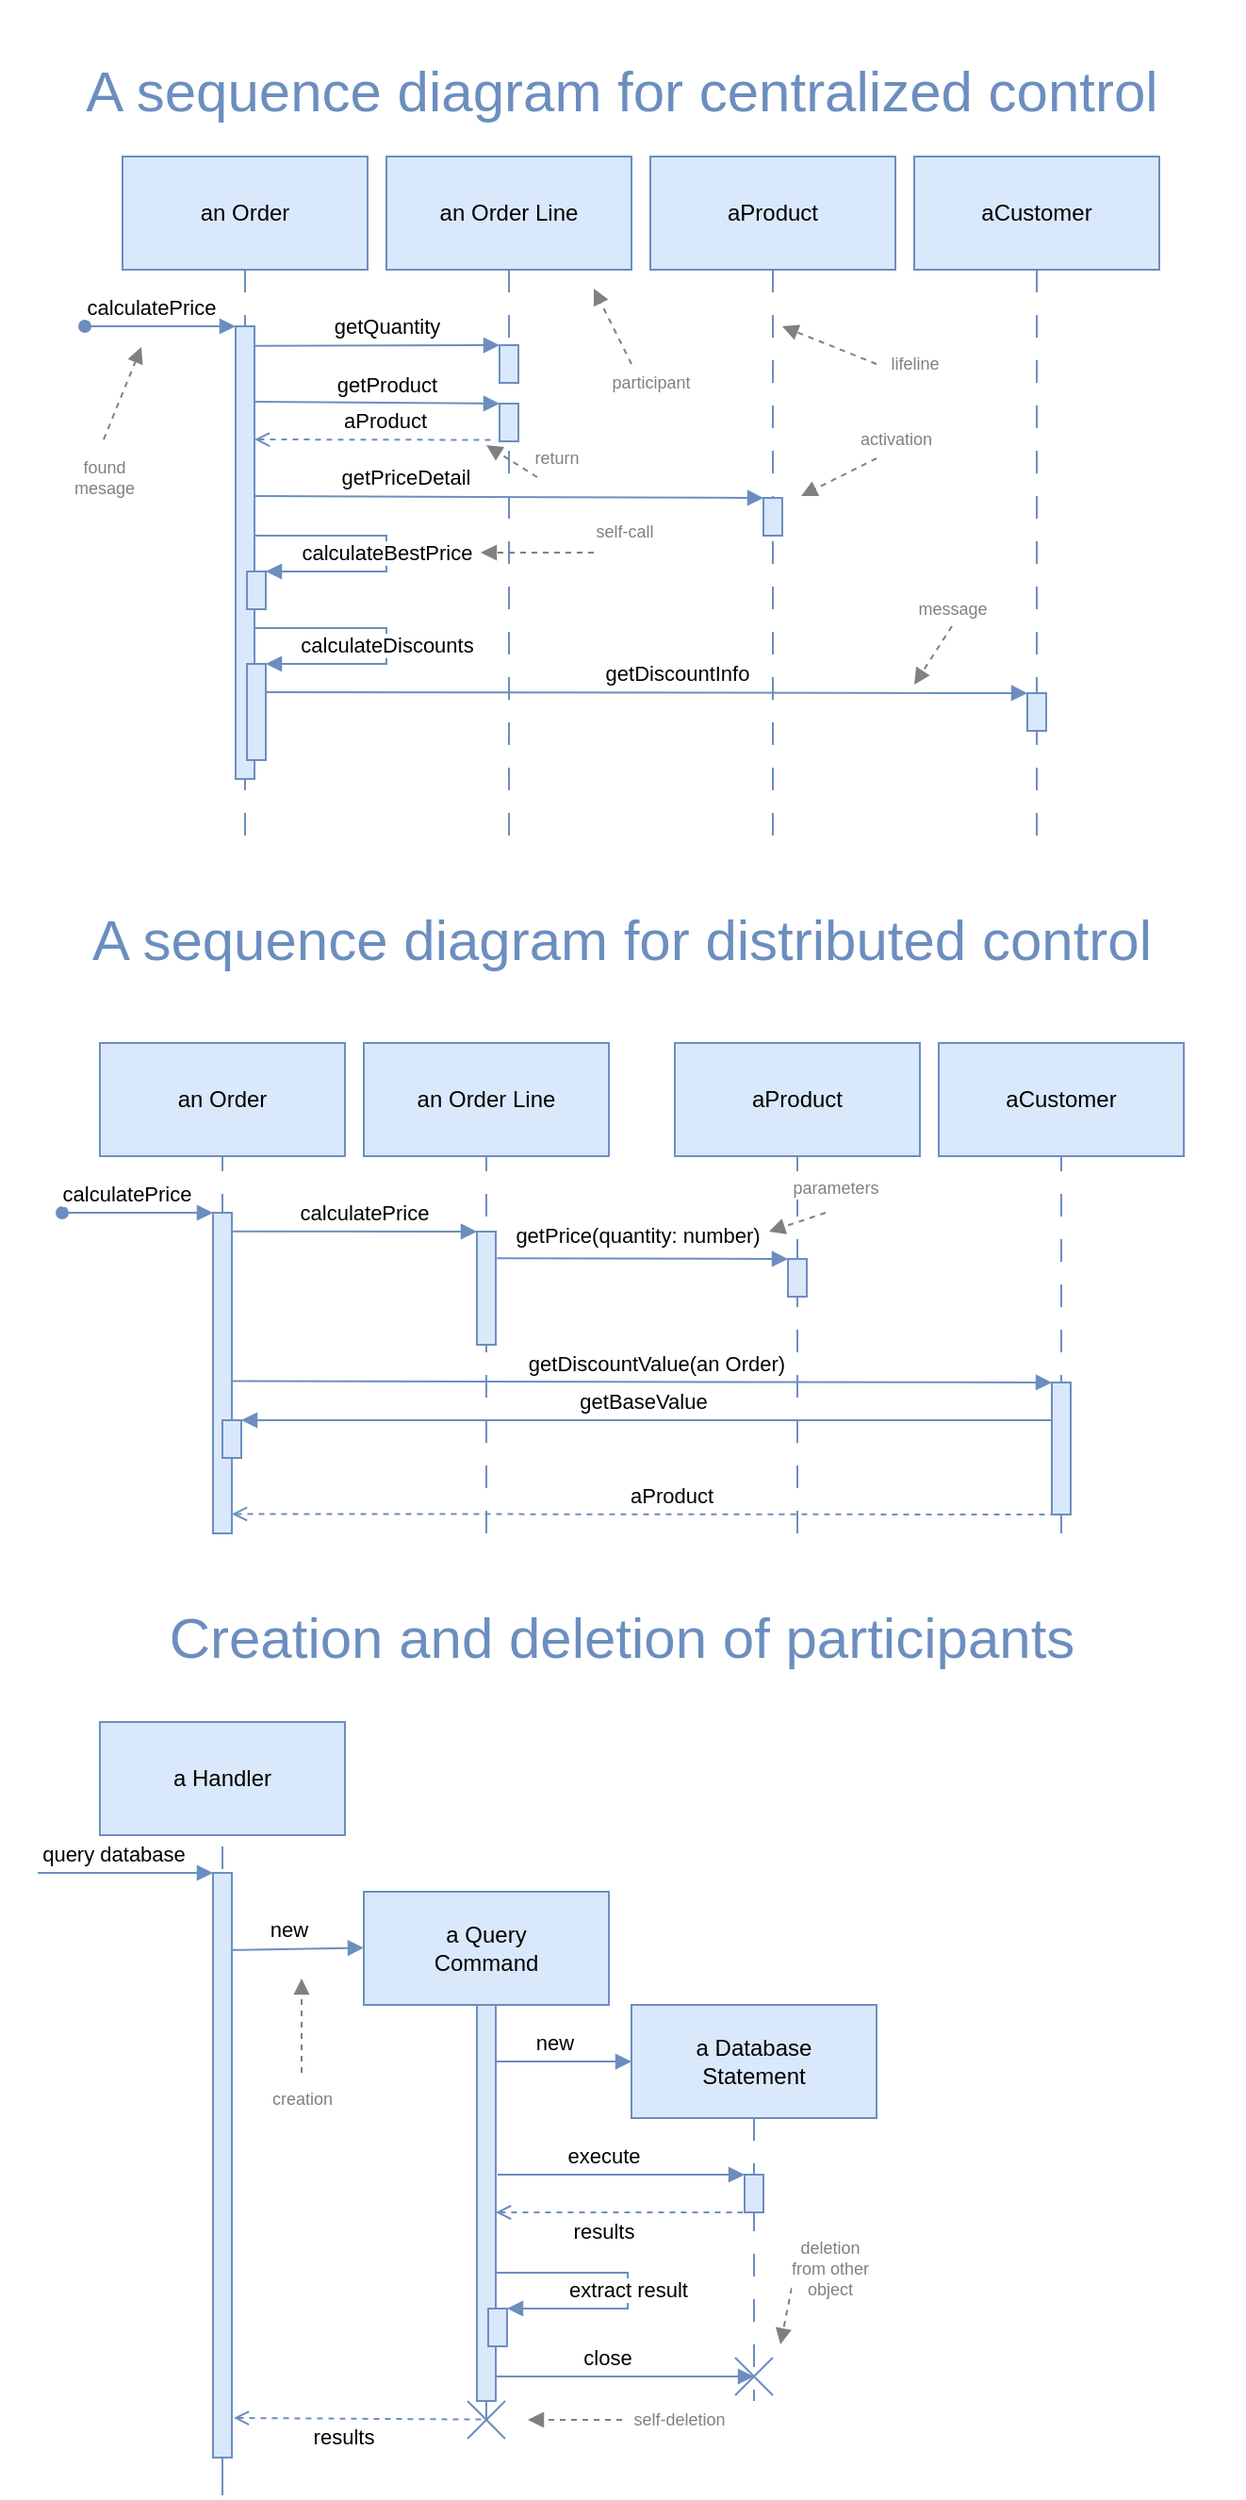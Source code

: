 <mxfile version="21.1.8" type="google">
  <diagram name="Page-1" id="13e1069c-82ec-6db2-03f1-153e76fe0fe0">
    <mxGraphModel grid="1" page="1" gridSize="10" guides="1" tooltips="1" connect="1" arrows="1" fold="1" pageScale="1" pageWidth="1100" pageHeight="850" background="none" math="0" shadow="0">
      <root>
        <mxCell id="0" />
        <mxCell id="1" parent="0" />
        <mxCell id="cv5UvvQQJ9lICfcnM9MM-2" value="an Order" style="html=1;whiteSpace=wrap;fillColor=#dae8fc;strokeColor=#6c8ebf;" vertex="1" parent="1">
          <mxGeometry x="285" y="90" width="130" height="60" as="geometry" />
        </mxCell>
        <mxCell id="cv5UvvQQJ9lICfcnM9MM-3" value="an Order Line" style="html=1;whiteSpace=wrap;fillColor=#dae8fc;strokeColor=#6c8ebf;" vertex="1" parent="1">
          <mxGeometry x="425" y="90" width="130" height="60" as="geometry" />
        </mxCell>
        <mxCell id="cv5UvvQQJ9lICfcnM9MM-4" value="aProduct" style="html=1;whiteSpace=wrap;fillColor=#dae8fc;strokeColor=#6c8ebf;" vertex="1" parent="1">
          <mxGeometry x="565" y="90" width="130" height="60" as="geometry" />
        </mxCell>
        <mxCell id="cv5UvvQQJ9lICfcnM9MM-5" value="aCustomer" style="html=1;whiteSpace=wrap;fillColor=#dae8fc;strokeColor=#6c8ebf;" vertex="1" parent="1">
          <mxGeometry x="705" y="90" width="130" height="60" as="geometry" />
        </mxCell>
        <mxCell id="cv5UvvQQJ9lICfcnM9MM-12" value="calculatePrice" style="endArrow=block;startArrow=oval;html=1;rounded=0;entryX=0;entryY=1;entryDx=0;entryDy=0;startFill=1;endFill=1;fillColor=#dae8fc;strokeColor=#6c8ebf;" edge="1" parent="1" target="cv5UvvQQJ9lICfcnM9MM-11">
          <mxGeometry x="-0.143" y="10" width="50" height="50" relative="1" as="geometry">
            <mxPoint x="265" y="180" as="sourcePoint" />
            <mxPoint x="325" y="160" as="targetPoint" />
            <mxPoint as="offset" />
          </mxGeometry>
        </mxCell>
        <mxCell id="cv5UvvQQJ9lICfcnM9MM-15" value="&lt;div style=&quot;text-align: start; font-size: 30px;&quot; title=&quot;Page 48&quot; class=&quot;page&quot;&gt;&lt;div class=&quot;layoutArea&quot; style=&quot;font-size: 30px;&quot;&gt;&lt;div class=&quot;column&quot; style=&quot;font-size: 30px;&quot;&gt;&lt;p style=&quot;font-size: 30px;&quot;&gt;A sequence diagram for centralized control&lt;/p&gt;&lt;/div&gt;&lt;/div&gt;&lt;/div&gt;" style="text;html=1;align=center;verticalAlign=middle;whiteSpace=wrap;rounded=0;fontSize=30;fontColor=#6C8EBF;" vertex="1" parent="1">
          <mxGeometry x="220" y="40" width="660" height="30" as="geometry" />
        </mxCell>
        <mxCell id="cv5UvvQQJ9lICfcnM9MM-17" value="" style="endArrow=none;dashed=1;html=1;rounded=0;targetPerimeterSpacing=0;sourcePerimeterSpacing=0;jumpSize=6;dashPattern=12 12;entryX=0.5;entryY=1;entryDx=0;entryDy=0;fillColor=#dae8fc;strokeColor=#6c8ebf;" edge="1" parent="1" target="cv5UvvQQJ9lICfcnM9MM-3">
          <mxGeometry width="50" height="50" relative="1" as="geometry">
            <mxPoint x="490" y="450" as="sourcePoint" />
            <mxPoint x="490" y="180" as="targetPoint" />
          </mxGeometry>
        </mxCell>
        <mxCell id="cv5UvvQQJ9lICfcnM9MM-16" value="" style="rounded=0;whiteSpace=wrap;html=1;direction=south;fillColor=#dae8fc;strokeColor=#6c8ebf;" vertex="1" parent="1">
          <mxGeometry x="485" y="190" width="10" height="20" as="geometry" />
        </mxCell>
        <mxCell id="cv5UvvQQJ9lICfcnM9MM-18" value="getQuantity" style="endArrow=block;html=1;rounded=0;entryX=0;entryY=1;entryDx=0;entryDy=0;exitX=0.043;exitY=0;exitDx=0;exitDy=0;exitPerimeter=0;endFill=1;fillColor=#dae8fc;strokeColor=#6c8ebf;" edge="1" parent="1" source="cv5UvvQQJ9lICfcnM9MM-11" target="cv5UvvQQJ9lICfcnM9MM-16">
          <mxGeometry x="0.076" y="10" width="50" height="50" relative="1" as="geometry">
            <mxPoint x="385" y="240" as="sourcePoint" />
            <mxPoint x="435" y="190" as="targetPoint" />
            <mxPoint as="offset" />
          </mxGeometry>
        </mxCell>
        <mxCell id="cv5UvvQQJ9lICfcnM9MM-19" value="" style="rounded=0;whiteSpace=wrap;html=1;direction=south;fillColor=#dae8fc;strokeColor=#6c8ebf;" vertex="1" parent="1">
          <mxGeometry x="485" y="221" width="10" height="20" as="geometry" />
        </mxCell>
        <mxCell id="cv5UvvQQJ9lICfcnM9MM-20" value="getProduct" style="endArrow=block;html=1;rounded=0;entryX=0;entryY=1;entryDx=0;entryDy=0;exitX=0.043;exitY=0;exitDx=0;exitDy=0;exitPerimeter=0;endFill=1;fillColor=#dae8fc;strokeColor=#6c8ebf;" edge="1" parent="1" target="cv5UvvQQJ9lICfcnM9MM-19">
          <mxGeometry x="0.072" y="10" width="50" height="50" relative="1" as="geometry">
            <mxPoint x="355" y="220" as="sourcePoint" />
            <mxPoint x="435" y="221" as="targetPoint" />
            <mxPoint as="offset" />
          </mxGeometry>
        </mxCell>
        <mxCell id="cv5UvvQQJ9lICfcnM9MM-21" value="aProduct" style="endArrow=none;html=1;rounded=0;entryX=0.963;entryY=1.169;entryDx=0;entryDy=0;exitX=0.25;exitY=0;exitDx=0;exitDy=0;endFill=0;dashed=1;entryPerimeter=0;startArrow=open;startFill=0;fillColor=#dae8fc;strokeColor=#6c8ebf;" edge="1" parent="1" source="cv5UvvQQJ9lICfcnM9MM-11" target="cv5UvvQQJ9lICfcnM9MM-19">
          <mxGeometry x="0.072" y="10" width="50" height="50" relative="1" as="geometry">
            <mxPoint x="355" y="241" as="sourcePoint" />
            <mxPoint x="485" y="242" as="targetPoint" />
            <mxPoint as="offset" />
          </mxGeometry>
        </mxCell>
        <mxCell id="cv5UvvQQJ9lICfcnM9MM-26" value="" style="endArrow=none;dashed=1;html=1;rounded=0;targetPerimeterSpacing=0;sourcePerimeterSpacing=0;jumpSize=6;dashPattern=12 12;entryX=0.5;entryY=1;entryDx=0;entryDy=0;fillColor=#dae8fc;strokeColor=#6c8ebf;" edge="1" parent="1" target="cv5UvvQQJ9lICfcnM9MM-4">
          <mxGeometry width="50" height="50" relative="1" as="geometry">
            <mxPoint x="630" y="450" as="sourcePoint" />
            <mxPoint x="629.66" y="180" as="targetPoint" />
          </mxGeometry>
        </mxCell>
        <mxCell id="cv5UvvQQJ9lICfcnM9MM-27" value="" style="endArrow=none;dashed=1;html=1;rounded=0;targetPerimeterSpacing=0;sourcePerimeterSpacing=0;jumpSize=6;arcSize=20;dashPattern=12 12;entryX=0.5;entryY=1;entryDx=0;entryDy=0;fillColor=#dae8fc;strokeColor=#6c8ebf;" edge="1" parent="1" target="cv5UvvQQJ9lICfcnM9MM-5">
          <mxGeometry width="50" height="50" relative="1" as="geometry">
            <mxPoint x="770" y="450" as="sourcePoint" />
            <mxPoint x="769.66" y="180" as="targetPoint" />
          </mxGeometry>
        </mxCell>
        <mxCell id="cv5UvvQQJ9lICfcnM9MM-28" value="" style="rounded=0;whiteSpace=wrap;html=1;direction=south;fillColor=#dae8fc;strokeColor=#6c8ebf;" vertex="1" parent="1">
          <mxGeometry x="625" y="271" width="10" height="20" as="geometry" />
        </mxCell>
        <mxCell id="cv5UvvQQJ9lICfcnM9MM-29" value="getPriceDetail" style="endArrow=block;html=1;rounded=0;entryX=0;entryY=1;entryDx=0;entryDy=0;endFill=1;fillColor=#dae8fc;strokeColor=#6c8ebf;" edge="1" parent="1" target="cv5UvvQQJ9lICfcnM9MM-28">
          <mxGeometry x="-0.408" y="10" width="50" height="50" relative="1" as="geometry">
            <mxPoint x="355" y="270" as="sourcePoint" />
            <mxPoint x="575" y="271" as="targetPoint" />
            <mxPoint as="offset" />
          </mxGeometry>
        </mxCell>
        <mxCell id="cv5UvvQQJ9lICfcnM9MM-31" value="calculateBestPrice" style="endArrow=block;html=1;rounded=0;exitX=0.043;exitY=0;exitDx=0;exitDy=0;exitPerimeter=0;edgeStyle=orthogonalEdgeStyle;entryX=0;entryY=0;entryDx=0;entryDy=0;endFill=1;fillColor=#dae8fc;strokeColor=#6c8ebf;" edge="1" parent="1" target="cv5UvvQQJ9lICfcnM9MM-30">
          <mxGeometry x="0.033" width="50" height="50" relative="1" as="geometry">
            <mxPoint x="355" y="291" as="sourcePoint" />
            <mxPoint x="365" y="310" as="targetPoint" />
            <mxPoint as="offset" />
            <Array as="points">
              <mxPoint x="425" y="291" />
              <mxPoint x="425" y="310" />
            </Array>
          </mxGeometry>
        </mxCell>
        <mxCell id="cv5UvvQQJ9lICfcnM9MM-33" value="calculateDiscounts" style="endArrow=block;html=1;rounded=0;exitX=0.043;exitY=0;exitDx=0;exitDy=0;exitPerimeter=0;edgeStyle=orthogonalEdgeStyle;entryX=0;entryY=0;entryDx=0;entryDy=0;endFill=1;fillColor=#dae8fc;strokeColor=#6c8ebf;" edge="1" parent="1" target="cv5UvvQQJ9lICfcnM9MM-32">
          <mxGeometry x="0.031" width="50" height="50" relative="1" as="geometry">
            <mxPoint x="355" y="340" as="sourcePoint" />
            <mxPoint x="365" y="359" as="targetPoint" />
            <mxPoint as="offset" />
            <Array as="points">
              <mxPoint x="425" y="340" />
              <mxPoint x="425" y="359" />
            </Array>
          </mxGeometry>
        </mxCell>
        <mxCell id="cv5UvvQQJ9lICfcnM9MM-35" value="getDiscountInfo" style="endArrow=block;html=1;rounded=0;entryX=0;entryY=1;entryDx=0;entryDy=0;endFill=1;fillColor=#dae8fc;strokeColor=#6c8ebf;" edge="1" parent="1" target="cv5UvvQQJ9lICfcnM9MM-34">
          <mxGeometry x="0.076" y="10" width="50" height="50" relative="1" as="geometry">
            <mxPoint x="361" y="374" as="sourcePoint" />
            <mxPoint x="581" y="375" as="targetPoint" />
            <mxPoint as="offset" />
          </mxGeometry>
        </mxCell>
        <mxCell id="cv5UvvQQJ9lICfcnM9MM-36" value="" style="endArrow=none;dashed=1;html=1;rounded=0;fillColor=#dae8fc;strokeColor=#6c8ebf;" edge="1" parent="1" target="cv5UvvQQJ9lICfcnM9MM-34">
          <mxGeometry width="50" height="50" relative="1" as="geometry">
            <mxPoint x="770" y="390" as="sourcePoint" />
            <mxPoint x="769.66" y="180" as="targetPoint" />
          </mxGeometry>
        </mxCell>
        <mxCell id="cv5UvvQQJ9lICfcnM9MM-34" value="" style="rounded=0;whiteSpace=wrap;html=1;direction=south;fillColor=#dae8fc;strokeColor=#6c8ebf;" vertex="1" parent="1">
          <mxGeometry x="765" y="374.5" width="10" height="20" as="geometry" />
        </mxCell>
        <mxCell id="cv5UvvQQJ9lICfcnM9MM-39" value="" style="endArrow=none;dashed=1;html=1;rounded=0;targetPerimeterSpacing=0;sourcePerimeterSpacing=0;jumpSize=6;dashPattern=12 12;entryX=0.5;entryY=1;entryDx=0;entryDy=0;fillColor=#dae8fc;strokeColor=#6c8ebf;" edge="1" parent="1">
          <mxGeometry width="50" height="50" relative="1" as="geometry">
            <mxPoint x="350" y="450" as="sourcePoint" />
            <mxPoint x="350" y="150" as="targetPoint" />
          </mxGeometry>
        </mxCell>
        <mxCell id="cv5UvvQQJ9lICfcnM9MM-41" value="found &lt;br style=&quot;font-size: 9px;&quot;&gt;mesage" style="endArrow=block;html=1;rounded=0;strokeColor=#808080;dashed=1;endFill=1;fontSize=9;fillColor=#dae8fc;fontColor=#808080;" edge="1" parent="1">
          <mxGeometry x="-1" y="-20" width="50" height="50" relative="1" as="geometry">
            <mxPoint x="275" y="240" as="sourcePoint" />
            <mxPoint x="295" y="191" as="targetPoint" />
            <mxPoint x="-19" y="12" as="offset" />
          </mxGeometry>
        </mxCell>
        <mxCell id="cv5UvvQQJ9lICfcnM9MM-42" value="participant" style="endArrow=block;html=1;rounded=0;strokeColor=#808080;dashed=1;endFill=1;fontSize=9;fillColor=#dae8fc;fontColor=#808080;" edge="1" parent="1">
          <mxGeometry x="-1" y="-14" width="50" height="50" relative="1" as="geometry">
            <mxPoint x="555" y="200" as="sourcePoint" />
            <mxPoint x="535" y="160" as="targetPoint" />
            <mxPoint x="-3" y="16" as="offset" />
          </mxGeometry>
        </mxCell>
        <mxCell id="cv5UvvQQJ9lICfcnM9MM-43" value="lifeline" style="endArrow=block;html=1;rounded=0;strokeColor=#808080;dashed=1;endFill=1;fontSize=9;fillColor=#dae8fc;fontColor=#808080;" edge="1" parent="1">
          <mxGeometry x="-1" y="-20" width="50" height="50" relative="1" as="geometry">
            <mxPoint x="685" y="200" as="sourcePoint" />
            <mxPoint x="635" y="180" as="targetPoint" />
            <mxPoint x="13" y="19" as="offset" />
          </mxGeometry>
        </mxCell>
        <mxCell id="cv5UvvQQJ9lICfcnM9MM-44" value="activation" style="endArrow=block;html=1;rounded=0;strokeColor=#808080;dashed=1;endFill=1;fontSize=9;fillColor=#dae8fc;fontColor=#808080;" edge="1" parent="1">
          <mxGeometry x="-1" y="-14" width="50" height="50" relative="1" as="geometry">
            <mxPoint x="685" y="250" as="sourcePoint" />
            <mxPoint x="645" y="270" as="targetPoint" />
            <mxPoint x="16" y="3" as="offset" />
          </mxGeometry>
        </mxCell>
        <mxCell id="cv5UvvQQJ9lICfcnM9MM-45" value="message" style="endArrow=block;html=1;rounded=0;strokeColor=#808080;dashed=1;endFill=1;fontSize=9;fillColor=#dae8fc;fontColor=#808080;" edge="1" parent="1">
          <mxGeometry x="-1" y="-9" width="50" height="50" relative="1" as="geometry">
            <mxPoint x="725" y="339" as="sourcePoint" />
            <mxPoint x="705" y="370" as="targetPoint" />
            <mxPoint x="8" y="-4" as="offset" />
          </mxGeometry>
        </mxCell>
        <mxCell id="cv5UvvQQJ9lICfcnM9MM-46" value="self-call" style="endArrow=block;html=1;rounded=0;strokeColor=#808080;dashed=1;endFill=1;fontSize=9;fillColor=#dae8fc;fontColor=#808080;" edge="1" parent="1">
          <mxGeometry x="-1" y="-19" width="50" height="50" relative="1" as="geometry">
            <mxPoint x="535" y="300" as="sourcePoint" />
            <mxPoint x="475" y="300" as="targetPoint" />
            <mxPoint x="16" y="8" as="offset" />
          </mxGeometry>
        </mxCell>
        <mxCell id="cv5UvvQQJ9lICfcnM9MM-47" value="return" style="endArrow=block;html=1;rounded=0;strokeColor=#808080;dashed=1;endFill=1;fontSize=9;fillColor=#dae8fc;fontColor=#808080;" edge="1" parent="1">
          <mxGeometry x="-1" y="-14" width="50" height="50" relative="1" as="geometry">
            <mxPoint x="505" y="260" as="sourcePoint" />
            <mxPoint x="478" y="243" as="targetPoint" />
            <mxPoint x="3" y="2" as="offset" />
          </mxGeometry>
        </mxCell>
        <mxCell id="cv5UvvQQJ9lICfcnM9MM-11" value="" style="rounded=0;whiteSpace=wrap;html=1;direction=south;fillColor=#dae8fc;strokeColor=#6c8ebf;" vertex="1" parent="1">
          <mxGeometry x="345" y="180" width="10" height="240" as="geometry" />
        </mxCell>
        <mxCell id="cv5UvvQQJ9lICfcnM9MM-30" value="" style="rounded=0;whiteSpace=wrap;html=1;direction=south;fillColor=#dae8fc;strokeColor=#6c8ebf;" vertex="1" parent="1">
          <mxGeometry x="351" y="310" width="10" height="20" as="geometry" />
        </mxCell>
        <mxCell id="cv5UvvQQJ9lICfcnM9MM-32" value="" style="rounded=0;whiteSpace=wrap;html=1;direction=south;fillColor=#dae8fc;strokeColor=#6c8ebf;" vertex="1" parent="1">
          <mxGeometry x="351" y="359" width="10" height="51" as="geometry" />
        </mxCell>
        <mxCell id="cv5UvvQQJ9lICfcnM9MM-48" value="&lt;div style=&quot;text-align: start; font-size: 30px;&quot; title=&quot;Page 48&quot; class=&quot;page&quot;&gt;&lt;div class=&quot;layoutArea&quot; style=&quot;font-size: 30px;&quot;&gt;&lt;div class=&quot;column&quot; style=&quot;font-size: 30px;&quot;&gt;&lt;p style=&quot;font-size: 30px;&quot;&gt;A sequence diagram for distributed control&lt;/p&gt;&lt;/div&gt;&lt;/div&gt;&lt;/div&gt;" style="text;html=1;align=center;verticalAlign=middle;whiteSpace=wrap;rounded=0;fontSize=30;fontColor=#6C8EBF;" vertex="1" parent="1">
          <mxGeometry x="220" y="490" width="660" height="30" as="geometry" />
        </mxCell>
        <mxCell id="cv5UvvQQJ9lICfcnM9MM-49" value="an Order" style="html=1;whiteSpace=wrap;fillColor=#dae8fc;strokeColor=#6c8ebf;" vertex="1" parent="1">
          <mxGeometry x="273" y="560" width="130" height="60" as="geometry" />
        </mxCell>
        <mxCell id="cv5UvvQQJ9lICfcnM9MM-50" value="an Order Line" style="html=1;whiteSpace=wrap;fillColor=#dae8fc;strokeColor=#6c8ebf;" vertex="1" parent="1">
          <mxGeometry x="413" y="560" width="130" height="60" as="geometry" />
        </mxCell>
        <mxCell id="cv5UvvQQJ9lICfcnM9MM-51" value="aProduct" style="html=1;whiteSpace=wrap;fillColor=#dae8fc;strokeColor=#6c8ebf;" vertex="1" parent="1">
          <mxGeometry x="578" y="560" width="130" height="60" as="geometry" />
        </mxCell>
        <mxCell id="cv5UvvQQJ9lICfcnM9MM-52" value="aCustomer" style="html=1;whiteSpace=wrap;fillColor=#dae8fc;strokeColor=#6c8ebf;" vertex="1" parent="1">
          <mxGeometry x="718" y="560" width="130" height="60" as="geometry" />
        </mxCell>
        <mxCell id="cv5UvvQQJ9lICfcnM9MM-53" value="calculatePrice" style="endArrow=block;startArrow=oval;html=1;rounded=0;entryX=0;entryY=1;entryDx=0;entryDy=0;startFill=1;endFill=1;fillColor=#dae8fc;strokeColor=#6c8ebf;" edge="1" parent="1" target="cv5UvvQQJ9lICfcnM9MM-77">
          <mxGeometry x="-0.146" y="10" width="50" height="50" relative="1" as="geometry">
            <mxPoint x="253" y="650" as="sourcePoint" />
            <mxPoint x="313" y="630" as="targetPoint" />
            <mxPoint as="offset" />
          </mxGeometry>
        </mxCell>
        <mxCell id="cv5UvvQQJ9lICfcnM9MM-54" value="" style="endArrow=none;dashed=1;html=1;rounded=0;targetPerimeterSpacing=0;sourcePerimeterSpacing=0;jumpSize=6;dashPattern=12 12;entryX=0.5;entryY=1;entryDx=0;entryDy=0;fillColor=#dae8fc;strokeColor=#6c8ebf;" edge="1" parent="1" target="cv5UvvQQJ9lICfcnM9MM-50">
          <mxGeometry width="50" height="50" relative="1" as="geometry">
            <mxPoint x="478" y="820" as="sourcePoint" />
            <mxPoint x="478" y="650" as="targetPoint" />
          </mxGeometry>
        </mxCell>
        <mxCell id="cv5UvvQQJ9lICfcnM9MM-55" value="" style="rounded=0;whiteSpace=wrap;html=1;direction=south;fillColor=#dae8fc;strokeColor=#6c8ebf;" vertex="1" parent="1">
          <mxGeometry x="473" y="660" width="10" height="60" as="geometry" />
        </mxCell>
        <mxCell id="cv5UvvQQJ9lICfcnM9MM-56" value="calculatePrice" style="endArrow=block;html=1;rounded=0;entryX=0;entryY=1;entryDx=0;entryDy=0;exitX=0.058;exitY=0.014;exitDx=0;exitDy=0;exitPerimeter=0;endFill=1;fillColor=#dae8fc;strokeColor=#6c8ebf;" edge="1" parent="1" source="cv5UvvQQJ9lICfcnM9MM-77" target="cv5UvvQQJ9lICfcnM9MM-55">
          <mxGeometry x="0.076" y="10" width="50" height="50" relative="1" as="geometry">
            <mxPoint x="373" y="710" as="sourcePoint" />
            <mxPoint x="423" y="660" as="targetPoint" />
            <mxPoint as="offset" />
          </mxGeometry>
        </mxCell>
        <mxCell id="cv5UvvQQJ9lICfcnM9MM-63" value="getPrice(quantity: number)" style="endArrow=block;html=1;rounded=0;endFill=1;fillColor=#dae8fc;strokeColor=#6c8ebf;exitX=0.235;exitY=-0.064;exitDx=0;exitDy=0;exitPerimeter=0;" edge="1" parent="1" source="cv5UvvQQJ9lICfcnM9MM-55">
          <mxGeometry x="-0.032" y="13" width="50" height="50" relative="1" as="geometry">
            <mxPoint x="498" y="674.5" as="sourcePoint" />
            <mxPoint x="638" y="674.5" as="targetPoint" />
            <mxPoint y="1" as="offset" />
          </mxGeometry>
        </mxCell>
        <mxCell id="cv5UvvQQJ9lICfcnM9MM-66" value="getDiscountValue(an Order)" style="endArrow=block;html=1;rounded=0;entryX=0;entryY=1;entryDx=0;entryDy=0;endFill=1;fillColor=#dae8fc;strokeColor=#6c8ebf;exitX=0.525;exitY=-0.043;exitDx=0;exitDy=0;exitPerimeter=0;" edge="1" parent="1" source="cv5UvvQQJ9lICfcnM9MM-77" target="cv5UvvQQJ9lICfcnM9MM-68">
          <mxGeometry x="0.035" y="10" width="50" height="50" relative="1" as="geometry">
            <mxPoint x="349" y="844" as="sourcePoint" />
            <mxPoint x="569" y="845" as="targetPoint" />
            <mxPoint as="offset" />
          </mxGeometry>
        </mxCell>
        <mxCell id="cv5UvvQQJ9lICfcnM9MM-69" value="" style="endArrow=none;dashed=1;html=1;rounded=0;targetPerimeterSpacing=0;sourcePerimeterSpacing=0;jumpSize=6;dashPattern=12 12;entryX=0.5;entryY=1;entryDx=0;entryDy=0;fillColor=#dae8fc;strokeColor=#6c8ebf;exitX=1;exitY=0.5;exitDx=0;exitDy=0;" edge="1" parent="1" source="cv5UvvQQJ9lICfcnM9MM-77">
          <mxGeometry width="50" height="50" relative="1" as="geometry">
            <mxPoint x="338" y="840" as="sourcePoint" />
            <mxPoint x="338" y="620" as="targetPoint" />
          </mxGeometry>
        </mxCell>
        <mxCell id="cv5UvvQQJ9lICfcnM9MM-77" value="" style="rounded=0;whiteSpace=wrap;html=1;direction=south;fillColor=#dae8fc;strokeColor=#6c8ebf;" vertex="1" parent="1">
          <mxGeometry x="333" y="650" width="10" height="170" as="geometry" />
        </mxCell>
        <mxCell id="cv5UvvQQJ9lICfcnM9MM-79" value="" style="rounded=0;whiteSpace=wrap;html=1;direction=south;fillColor=#dae8fc;strokeColor=#6c8ebf;" vertex="1" parent="1">
          <mxGeometry x="338" y="760" width="10" height="20" as="geometry" />
        </mxCell>
        <mxCell id="cv5UvvQQJ9lICfcnM9MM-81" value="" style="endArrow=none;dashed=1;html=1;rounded=0;targetPerimeterSpacing=0;sourcePerimeterSpacing=0;jumpSize=6;dashPattern=12 12;entryX=0.5;entryY=1;entryDx=0;entryDy=0;fillColor=#dae8fc;strokeColor=#6c8ebf;" edge="1" parent="1" target="cv5UvvQQJ9lICfcnM9MM-51">
          <mxGeometry width="50" height="50" relative="1" as="geometry">
            <mxPoint x="643" y="820" as="sourcePoint" />
            <mxPoint x="643" y="620" as="targetPoint" />
          </mxGeometry>
        </mxCell>
        <mxCell id="cv5UvvQQJ9lICfcnM9MM-62" value="" style="rounded=0;whiteSpace=wrap;html=1;direction=south;fillColor=#dae8fc;strokeColor=#6c8ebf;" vertex="1" parent="1">
          <mxGeometry x="638" y="674.5" width="10" height="20" as="geometry" />
        </mxCell>
        <mxCell id="cv5UvvQQJ9lICfcnM9MM-82" value="" style="endArrow=none;dashed=1;html=1;rounded=0;targetPerimeterSpacing=0;sourcePerimeterSpacing=0;jumpSize=6;arcSize=20;dashPattern=12 12;entryX=0.5;entryY=1;entryDx=0;entryDy=0;fillColor=#dae8fc;strokeColor=#6c8ebf;" edge="1" parent="1" target="cv5UvvQQJ9lICfcnM9MM-52">
          <mxGeometry width="50" height="50" relative="1" as="geometry">
            <mxPoint x="783" y="820" as="sourcePoint" />
            <mxPoint x="783" y="620" as="targetPoint" />
          </mxGeometry>
        </mxCell>
        <mxCell id="cv5UvvQQJ9lICfcnM9MM-68" value="" style="rounded=0;whiteSpace=wrap;html=1;direction=south;fillColor=#dae8fc;strokeColor=#6c8ebf;" vertex="1" parent="1">
          <mxGeometry x="778" y="740" width="10" height="70" as="geometry" />
        </mxCell>
        <mxCell id="cv5UvvQQJ9lICfcnM9MM-83" value="getBaseValue" style="endArrow=block;html=1;rounded=0;endFill=1;fillColor=#dae8fc;strokeColor=#6c8ebf;exitX=0.374;exitY=0.022;exitDx=0;exitDy=0;exitPerimeter=0;entryX=0;entryY=0;entryDx=0;entryDy=0;" edge="1" parent="1" target="cv5UvvQQJ9lICfcnM9MM-79">
          <mxGeometry x="0.011" y="-10" width="50" height="50" relative="1" as="geometry">
            <mxPoint x="778" y="760" as="sourcePoint" />
            <mxPoint x="358" y="760" as="targetPoint" />
            <mxPoint as="offset" />
          </mxGeometry>
        </mxCell>
        <mxCell id="cv5UvvQQJ9lICfcnM9MM-84" value="aProduct" style="endArrow=none;html=1;rounded=0;entryX=1;entryY=1;entryDx=0;entryDy=0;exitX=0.25;exitY=0;exitDx=0;exitDy=0;endFill=0;dashed=1;startArrow=open;startFill=0;fillColor=#dae8fc;strokeColor=#6c8ebf;" edge="1" parent="1" target="cv5UvvQQJ9lICfcnM9MM-68">
          <mxGeometry x="0.072" y="10" width="50" height="50" relative="1" as="geometry">
            <mxPoint x="343" y="809.71" as="sourcePoint" />
            <mxPoint x="471" y="809.71" as="targetPoint" />
            <mxPoint as="offset" />
          </mxGeometry>
        </mxCell>
        <mxCell id="cv5UvvQQJ9lICfcnM9MM-85" value="parameters" style="endArrow=block;html=1;rounded=0;strokeColor=#808080;dashed=1;endFill=1;fontSize=9;fillColor=#dae8fc;fontColor=#808080;" edge="1" parent="1">
          <mxGeometry x="-1" y="-9" width="50" height="50" relative="1" as="geometry">
            <mxPoint x="658" y="650" as="sourcePoint" />
            <mxPoint x="628" y="660" as="targetPoint" />
            <mxPoint x="8" y="-4" as="offset" />
          </mxGeometry>
        </mxCell>
        <mxCell id="cv5UvvQQJ9lICfcnM9MM-86" value="&lt;div style=&quot;text-align: start; font-size: 30px;&quot; title=&quot;Page 48&quot; class=&quot;page&quot;&gt;&lt;div class=&quot;layoutArea&quot; style=&quot;font-size: 30px;&quot;&gt;&lt;div class=&quot;column&quot; style=&quot;font-size: 30px;&quot;&gt;&lt;p style=&quot;font-size: 30px;&quot;&gt;Creation and deletion of participants&lt;/p&gt;&lt;/div&gt;&lt;/div&gt;&lt;/div&gt;" style="text;html=1;align=center;verticalAlign=middle;whiteSpace=wrap;rounded=0;fontSize=30;fontColor=#6C8EBF;" vertex="1" parent="1">
          <mxGeometry x="220" y="860" width="660" height="30" as="geometry" />
        </mxCell>
        <mxCell id="cv5UvvQQJ9lICfcnM9MM-87" value="a Handler" style="html=1;whiteSpace=wrap;fillColor=#dae8fc;strokeColor=#6c8ebf;" vertex="1" parent="1">
          <mxGeometry x="273" y="920" width="130" height="60" as="geometry" />
        </mxCell>
        <mxCell id="cv5UvvQQJ9lICfcnM9MM-93" value="query database" style="endArrow=block;startArrow=none;html=1;rounded=0;entryX=0;entryY=1;entryDx=0;entryDy=0;startFill=0;endFill=1;fillColor=#dae8fc;strokeColor=#6c8ebf;" edge="1" parent="1">
          <mxGeometry x="-0.146" y="10" width="50" height="50" relative="1" as="geometry">
            <mxPoint x="240" y="1000" as="sourcePoint" />
            <mxPoint x="333" y="1000" as="targetPoint" />
            <mxPoint as="offset" />
          </mxGeometry>
        </mxCell>
        <mxCell id="cv5UvvQQJ9lICfcnM9MM-95" value="" style="endArrow=none;dashed=1;html=1;rounded=0;targetPerimeterSpacing=0;sourcePerimeterSpacing=0;jumpSize=6;dashPattern=12 12;fillColor=#dae8fc;strokeColor=#6c8ebf;entryX=0.5;entryY=1;entryDx=0;entryDy=0;exitX=1;exitY=0.5;exitDx=0;exitDy=0;" edge="1" parent="1" source="cv5UvvQQJ9lICfcnM9MM-89" target="cv5UvvQQJ9lICfcnM9MM-87">
          <mxGeometry width="50" height="50" relative="1" as="geometry">
            <mxPoint x="338" y="1280" as="sourcePoint" />
            <mxPoint x="370" y="1010" as="targetPoint" />
          </mxGeometry>
        </mxCell>
        <mxCell id="cv5UvvQQJ9lICfcnM9MM-119" style="edgeStyle=orthogonalEdgeStyle;rounded=0;orthogonalLoop=1;jettySize=auto;html=1;exitX=1;exitY=0.5;exitDx=0;exitDy=0;fillColor=#dae8fc;strokeColor=#6c8ebf;endArrow=none;endFill=0;" edge="1" parent="1" source="cv5UvvQQJ9lICfcnM9MM-89">
          <mxGeometry relative="1" as="geometry">
            <mxPoint x="338" y="1330" as="targetPoint" />
          </mxGeometry>
        </mxCell>
        <mxCell id="cv5UvvQQJ9lICfcnM9MM-89" value="" style="rounded=0;whiteSpace=wrap;html=1;direction=south;fillColor=#dae8fc;strokeColor=#6c8ebf;" vertex="1" parent="1">
          <mxGeometry x="333" y="1000" width="10" height="310" as="geometry" />
        </mxCell>
        <mxCell id="cv5UvvQQJ9lICfcnM9MM-96" value="a Query&lt;br&gt;Command" style="html=1;whiteSpace=wrap;fillColor=#dae8fc;strokeColor=#6c8ebf;" vertex="1" parent="1">
          <mxGeometry x="413" y="1010" width="130" height="60" as="geometry" />
        </mxCell>
        <mxCell id="cv5UvvQQJ9lICfcnM9MM-117" style="edgeStyle=orthogonalEdgeStyle;rounded=0;orthogonalLoop=1;jettySize=auto;html=1;exitX=1;exitY=0.5;exitDx=0;exitDy=0;entryX=0.5;entryY=0.5;entryDx=0;entryDy=0;entryPerimeter=0;endArrow=none;endFill=0;fillColor=#dae8fc;strokeColor=#6c8ebf;" edge="1" parent="1" source="cv5UvvQQJ9lICfcnM9MM-97" target="cv5UvvQQJ9lICfcnM9MM-115">
          <mxGeometry relative="1" as="geometry" />
        </mxCell>
        <mxCell id="cv5UvvQQJ9lICfcnM9MM-97" value="" style="rounded=0;whiteSpace=wrap;html=1;direction=south;fillColor=#dae8fc;strokeColor=#6c8ebf;" vertex="1" parent="1">
          <mxGeometry x="473" y="1070" width="10" height="210" as="geometry" />
        </mxCell>
        <mxCell id="cv5UvvQQJ9lICfcnM9MM-98" value="new" style="endArrow=block;startArrow=none;html=1;rounded=0;entryX=0;entryY=1;entryDx=0;entryDy=0;startFill=0;endFill=1;fillColor=#dae8fc;strokeColor=#6c8ebf;exitX=0.132;exitY=0;exitDx=0;exitDy=0;exitPerimeter=0;" edge="1" parent="1" source="cv5UvvQQJ9lICfcnM9MM-89">
          <mxGeometry x="-0.146" y="10" width="50" height="50" relative="1" as="geometry">
            <mxPoint x="350" y="1040" as="sourcePoint" />
            <mxPoint x="413" y="1039.71" as="targetPoint" />
            <mxPoint as="offset" />
          </mxGeometry>
        </mxCell>
        <mxCell id="cv5UvvQQJ9lICfcnM9MM-101" style="edgeStyle=orthogonalEdgeStyle;rounded=0;orthogonalLoop=1;jettySize=auto;html=1;exitX=0.5;exitY=1;exitDx=0;exitDy=0;dashed=1;dashPattern=12 12;endArrow=none;endFill=0;strokeColor=#6C8EBF;" edge="1" parent="1" source="cv5UvvQQJ9lICfcnM9MM-99">
          <mxGeometry relative="1" as="geometry">
            <mxPoint x="620" y="1280" as="targetPoint" />
          </mxGeometry>
        </mxCell>
        <mxCell id="cv5UvvQQJ9lICfcnM9MM-99" value="a Database&lt;br&gt;Statement" style="html=1;whiteSpace=wrap;fillColor=#dae8fc;strokeColor=#6c8ebf;" vertex="1" parent="1">
          <mxGeometry x="555" y="1070" width="130" height="60" as="geometry" />
        </mxCell>
        <mxCell id="cv5UvvQQJ9lICfcnM9MM-100" value="new" style="endArrow=block;startArrow=none;html=1;rounded=0;startFill=0;endFill=1;fillColor=#dae8fc;strokeColor=#6c8ebf;entryX=0;entryY=0.5;entryDx=0;entryDy=0;exitX=0.143;exitY=0.034;exitDx=0;exitDy=0;exitPerimeter=0;" edge="1" parent="1" source="cv5UvvQQJ9lICfcnM9MM-97" target="cv5UvvQQJ9lICfcnM9MM-99">
          <mxGeometry x="-0.146" y="10" width="50" height="50" relative="1" as="geometry">
            <mxPoint x="490" y="1100" as="sourcePoint" />
            <mxPoint x="550" y="1100" as="targetPoint" />
            <mxPoint as="offset" />
          </mxGeometry>
        </mxCell>
        <mxCell id="cv5UvvQQJ9lICfcnM9MM-102" value="execute" style="endArrow=block;startArrow=none;html=1;rounded=0;startFill=0;endFill=1;fillColor=#dae8fc;strokeColor=#6c8ebf;exitX=0.176;exitY=-0.056;exitDx=0;exitDy=0;exitPerimeter=0;entryX=0;entryY=1;entryDx=0;entryDy=0;" edge="1" parent="1" target="cv5UvvQQJ9lICfcnM9MM-103">
          <mxGeometry x="-0.146" y="10" width="50" height="50" relative="1" as="geometry">
            <mxPoint x="484" y="1160" as="sourcePoint" />
            <mxPoint x="620" y="1160" as="targetPoint" />
            <mxPoint as="offset" />
          </mxGeometry>
        </mxCell>
        <mxCell id="cv5UvvQQJ9lICfcnM9MM-103" value="" style="rounded=0;whiteSpace=wrap;html=1;direction=south;fillColor=#dae8fc;strokeColor=#6c8ebf;" vertex="1" parent="1">
          <mxGeometry x="615" y="1160" width="10" height="20" as="geometry" />
        </mxCell>
        <mxCell id="cv5UvvQQJ9lICfcnM9MM-106" value="results" style="endArrow=none;startArrow=open;html=1;rounded=0;startFill=0;endFill=0;fillColor=#dae8fc;strokeColor=#6c8ebf;exitX=0.176;exitY=-0.056;exitDx=0;exitDy=0;exitPerimeter=0;entryX=0;entryY=1;entryDx=0;entryDy=0;dashed=1;" edge="1" parent="1">
          <mxGeometry x="-0.13" y="-10" width="50" height="50" relative="1" as="geometry">
            <mxPoint x="483" y="1180" as="sourcePoint" />
            <mxPoint x="614" y="1180" as="targetPoint" />
            <mxPoint as="offset" />
          </mxGeometry>
        </mxCell>
        <mxCell id="cv5UvvQQJ9lICfcnM9MM-109" value="extract result" style="endArrow=block;html=1;rounded=0;exitX=0.043;exitY=0;exitDx=0;exitDy=0;exitPerimeter=0;edgeStyle=orthogonalEdgeStyle;entryX=0;entryY=0;entryDx=0;entryDy=0;endFill=1;fillColor=#dae8fc;strokeColor=#6c8ebf;" edge="1" parent="1" target="cv5UvvQQJ9lICfcnM9MM-110">
          <mxGeometry x="0.033" width="50" height="50" relative="1" as="geometry">
            <mxPoint x="483" y="1212" as="sourcePoint" />
            <mxPoint x="493" y="1231" as="targetPoint" />
            <mxPoint as="offset" />
            <Array as="points">
              <mxPoint x="553" y="1212" />
              <mxPoint x="553" y="1231" />
            </Array>
          </mxGeometry>
        </mxCell>
        <mxCell id="cv5UvvQQJ9lICfcnM9MM-110" value="" style="rounded=0;whiteSpace=wrap;html=1;direction=south;fillColor=#dae8fc;strokeColor=#6c8ebf;" vertex="1" parent="1">
          <mxGeometry x="479" y="1231" width="10" height="20" as="geometry" />
        </mxCell>
        <mxCell id="cv5UvvQQJ9lICfcnM9MM-111" value="close" style="endArrow=block;startArrow=none;html=1;rounded=0;startFill=0;endFill=1;fillColor=#dae8fc;strokeColor=#6c8ebf;exitX=0.176;exitY=-0.056;exitDx=0;exitDy=0;exitPerimeter=0;" edge="1" parent="1">
          <mxGeometry x="-0.146" y="10" width="50" height="50" relative="1" as="geometry">
            <mxPoint x="483" y="1267" as="sourcePoint" />
            <mxPoint x="620" y="1267" as="targetPoint" />
            <mxPoint as="offset" />
          </mxGeometry>
        </mxCell>
        <mxCell id="cv5UvvQQJ9lICfcnM9MM-112" value="" style="shape=umlDestroy;whiteSpace=wrap;html=1;strokeWidth=1;targetShapes=umlLifeline;fillColor=#dae8fc;strokeColor=#6c8ebf;" vertex="1" parent="1">
          <mxGeometry x="610" y="1257" width="20" height="20" as="geometry" />
        </mxCell>
        <mxCell id="cv5UvvQQJ9lICfcnM9MM-115" value="" style="shape=umlDestroy;whiteSpace=wrap;html=1;strokeWidth=1;targetShapes=umlLifeline;fillColor=#dae8fc;strokeColor=#6c8ebf;" vertex="1" parent="1">
          <mxGeometry x="468" y="1280" width="20" height="20" as="geometry" />
        </mxCell>
        <mxCell id="cv5UvvQQJ9lICfcnM9MM-118" value="results" style="endArrow=none;startArrow=open;html=1;rounded=0;startFill=0;endFill=0;fillColor=#dae8fc;strokeColor=#6c8ebf;entryX=0;entryY=1;entryDx=0;entryDy=0;dashed=1;" edge="1" parent="1">
          <mxGeometry x="-0.13" y="-10" width="50" height="50" relative="1" as="geometry">
            <mxPoint x="344" y="1289" as="sourcePoint" />
            <mxPoint x="479" y="1289.83" as="targetPoint" />
            <mxPoint as="offset" />
          </mxGeometry>
        </mxCell>
        <mxCell id="cv5UvvQQJ9lICfcnM9MM-120" value="creation" style="endArrow=block;html=1;rounded=0;strokeColor=#808080;dashed=1;endFill=1;fontSize=9;fillColor=#dae8fc;fontColor=#808080;" edge="1" parent="1">
          <mxGeometry x="-1" y="-14" width="50" height="50" relative="1" as="geometry">
            <mxPoint x="380" y="1106" as="sourcePoint" />
            <mxPoint x="380" y="1056" as="targetPoint" />
            <mxPoint x="-14" y="14" as="offset" />
          </mxGeometry>
        </mxCell>
        <mxCell id="cv5UvvQQJ9lICfcnM9MM-121" value="deletion&lt;br&gt;from other&lt;br&gt;object" style="endArrow=block;html=1;rounded=0;strokeColor=#808080;dashed=1;endFill=1;fontSize=9;fillColor=#dae8fc;fontColor=#808080;" edge="1" parent="1">
          <mxGeometry x="-1" y="22" width="50" height="50" relative="1" as="geometry">
            <mxPoint x="640" y="1220" as="sourcePoint" />
            <mxPoint x="634" y="1250" as="targetPoint" />
            <mxPoint x="-2" y="-14" as="offset" />
          </mxGeometry>
        </mxCell>
        <mxCell id="cv5UvvQQJ9lICfcnM9MM-122" value="self-deletion" style="endArrow=block;html=1;rounded=0;strokeColor=#808080;dashed=1;endFill=1;fontSize=9;fillColor=#dae8fc;fontColor=#808080;" edge="1" parent="1">
          <mxGeometry x="-1" y="-30" width="50" height="50" relative="1" as="geometry">
            <mxPoint x="550" y="1290" as="sourcePoint" />
            <mxPoint x="500" y="1290" as="targetPoint" />
            <mxPoint x="30" y="30" as="offset" />
          </mxGeometry>
        </mxCell>
      </root>
    </mxGraphModel>
  </diagram>
</mxfile>
